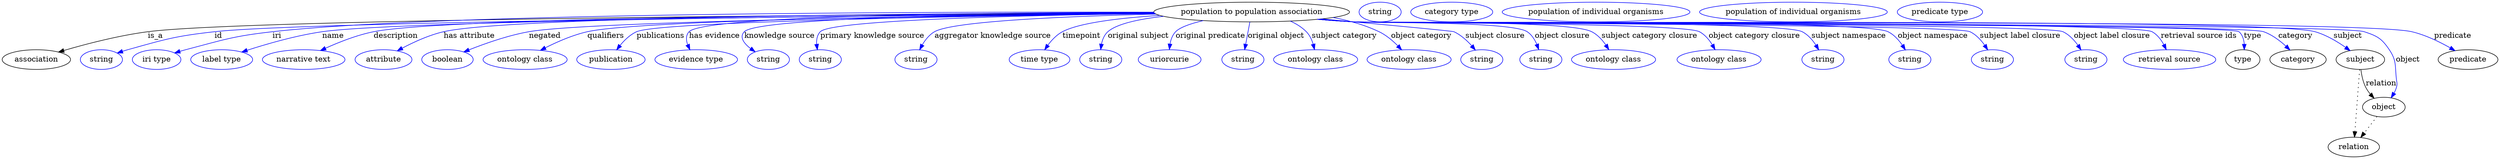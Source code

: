 digraph {
	graph [bb="0,0,4563,283"];
	node [label="\N"];
	"population to population association"	[height=0.5,
		label="population to population association",
		pos="2283.4,265",
		width=4.9648];
	association	[height=0.5,
		pos="62.394,178",
		width=1.7332];
	"population to population association" -> association	[label=is_a,
		lp="280.39,221.5",
		pos="e,102.91,191.77 2105.2,263.18 1646,260.74 445.54,252.21 266.39,229 213.11,222.1 153.58,206.57 112.65,194.64"];
	id	[color=blue,
		height=0.5,
		label=string,
		pos="181.39,178",
		width=1.0652];
	"population to population association" -> id	[color=blue,
		label=id,
		lp="395.39,221.5",
		pos="e,210.38,189.98 2106.1,262.61 1667.6,258.9 555.78,247.75 388.39,229 316.67,220.97 298.9,215.43 229.39,196 226.29,195.13 223.09,194.17 \
219.89,193.15",
		style=solid];
	iri	[color=blue,
		height=0.5,
		label="iri type",
		pos="282.39,178",
		width=1.2277];
	"population to population association" -> iri	[color=blue,
		label=iri,
		lp="501.39,221.5",
		pos="e,315.32,190.15 2104.6,264.74 1715.3,265.65 801.28,263.85 493.39,229 422.11,220.93 404.75,214.31 335.39,196 332.02,195.11 328.55,\
194.13 325.07,193.11",
		style=solid];
	name	[color=blue,
		height=0.5,
		label="label type",
		pos="401.39,178",
		width=1.5707];
	"population to population association" -> name	[color=blue,
		label=name,
		lp="604.39,221.5",
		pos="e,437.98,191.87 2105.9,262.82 1700.8,259.75 731.58,250.29 584.39,229 537.02,222.15 484.46,206.96 447.86,195.11",
		style=solid];
	description	[color=blue,
		height=0.5,
		label="narrative text",
		pos="551.39,178",
		width=2.0943];
	"population to population association" -> description	[color=blue,
		label=description,
		lp="717.89,221.5",
		pos="e,581.77,194.62 2105,263.68 1715.7,262.46 813.94,256.65 677.39,229 647.36,222.92 615.28,210.09 591.01,198.95",
		style=solid];
	"has attribute"	[color=blue,
		height=0.5,
		label=attribute,
		pos="696.39,178",
		width=1.4443];
	"population to population association" -> "has attribute"	[color=blue,
		label="has attribute",
		lp="852.39,221.5",
		pos="e,721.33,194.01 2104.7,263.81 1738.9,262.84 928.68,257.46 805.39,229 778.89,222.88 751.04,209.98 730.13,198.82",
		style=solid];
	negated	[color=blue,
		height=0.5,
		label=boolean,
		pos="813.39,178",
		width=1.2999];
	"population to population association" -> negated	[color=blue,
		label=negated,
		lp="990.39,221.5",
		pos="e,843.03,191.96 2106.7,262.26 1772.3,258.53 1070.9,248.49 961.39,229 923.37,222.23 881.85,207.52 852.5,195.8",
		style=solid];
	qualifiers	[color=blue,
		height=0.5,
		label="ontology class",
		pos="954.39,178",
		width=2.1304];
	"population to population association" -> qualifiers	[color=blue,
		label=qualifiers,
		lp="1101.9,221.5",
		pos="e,982.4,194.93 2106,262.64 1793,259.68 1166.6,251.07 1068.4,229 1041.6,222.97 1013.3,210.59 991.57,199.66",
		style=solid];
	publications	[color=blue,
		height=0.5,
		label=publication,
		pos="1111.4,178",
		width=1.7332];
	"population to population association" -> publications	[color=blue,
		label=publications,
		lp="1202.4,221.5",
		pos="e,1121.9,195.78 2107,262.04 1801.1,258.14 1200.7,248.1 1158.4,229 1146.3,223.57 1135.9,213.45 1128,203.73",
		style=solid];
	"has evidence"	[color=blue,
		height=0.5,
		label="evidence type",
		pos="1267.4,178",
		width=2.0943];
	"population to population association" -> "has evidence"	[color=blue,
		label="has evidence",
		lp="1300.9,221.5",
		pos="e,1255.9,195.88 2104.6,264.29 1817.7,263.86 1283.4,259 1254.4,229 1248.2,222.63 1248.8,213.73 1251.7,205.2",
		style=solid];
	"knowledge source"	[color=blue,
		height=0.5,
		label=string,
		pos="1399.4,178",
		width=1.0652];
	"population to population association" -> "knowledge source"	[color=blue,
		label="knowledge source",
		lp="1419.9,221.5",
		pos="e,1375.2,192.24 2105.2,263.56 1842.9,262.02 1380.9,255.53 1355.4,229 1345.9,219.09 1354.7,207.6 1366.9,198.13",
		style=solid];
	"primary knowledge source"	[color=blue,
		height=0.5,
		label=string,
		pos="1494.4,178",
		width=1.0652];
	"population to population association" -> "primary knowledge source"	[color=blue,
		label="primary knowledge source",
		lp="1589.4,221.5",
		pos="e,1489,196.04 2106.5,262.27 1880.4,259.17 1515.2,250.8 1494.4,229 1488.6,222.94 1487.2,214.32 1487.7,205.94",
		style=solid];
	"aggregator knowledge source"	[color=blue,
		height=0.5,
		label=string,
		pos="1669.4,178",
		width=1.0652];
	"population to population association" -> "aggregator knowledge source"	[color=blue,
		label="aggregator knowledge source",
		lp="1809.9,221.5",
		pos="e,1676.1,196.02 2108.3,261.19 1950.5,257.4 1738,248.68 1703.4,229 1693.8,223.55 1686.4,214.16 1680.9,204.98",
		style=solid];
	timepoint	[color=blue,
		height=0.5,
		label="time type",
		pos="1895.4,178",
		width=1.5346];
	"population to population association" -> timepoint	[color=blue,
		label=timepoint,
		lp="1972.4,221.5",
		pos="e,1904.8,195.92 2115.3,258.82 2043.3,254.2 1968.6,245.48 1937.4,229 1926.7,223.32 1917.5,213.63 1910.6,204.28",
		style=solid];
	"original subject"	[color=blue,
		height=0.5,
		label=string,
		pos="2007.4,178",
		width=1.0652];
	"population to population association" -> "original subject"	[color=blue,
		label="original subject",
		lp="2076.4,221.5",
		pos="e,2007.3,196.33 2122.3,257.17 2077.6,252.15 2036.9,243.58 2020.4,229 2013.9,223.25 2010.5,214.72 2008.7,206.31",
		style=solid];
	"original predicate"	[color=blue,
		height=0.5,
		label=uriorcurie,
		pos="2133.4,178",
		width=1.5887];
	"population to population association" -> "original predicate"	[color=blue,
		label="original predicate",
		lp="2207.9,221.5",
		pos="e,2132.9,196.42 2194.8,249.34 2172.3,243.97 2152.3,237.17 2144.4,229 2138.6,222.99 2135.5,214.63 2134,206.47",
		style=solid];
	"original object"	[color=blue,
		height=0.5,
		label=string,
		pos="2267.4,178",
		width=1.0652];
	"population to population association" -> "original object"	[color=blue,
		label="original object",
		lp="2327.9,221.5",
		pos="e,2270.6,196.18 2280.2,246.8 2278,235.16 2275,219.55 2272.5,206.24",
		style=solid];
	"subject category"	[color=blue,
		height=0.5,
		label="ontology class",
		pos="2400.4,178",
		width=2.1304];
	"population to population association" -> "subject category"	[color=blue,
		label="subject category",
		lp="2452.9,221.5",
		pos="e,2398.4,196.3 2354,248.46 2364.9,243.63 2375.2,237.3 2383.4,229 2389.5,222.8 2393.5,214.29 2396,206.04",
		style=solid];
	"object category"	[color=blue,
		height=0.5,
		label="ontology class",
		pos="2571.4,178",
		width=2.1304];
	"population to population association" -> "object category"	[color=blue,
		label="object category",
		lp="2593.9,221.5",
		pos="e,2557.8,195.72 2432.1,254.99 2461,249.59 2490.3,241.37 2516.4,229 2529.3,222.88 2541.3,212.74 2550.8,203.17",
		style=solid];
	"subject closure"	[color=blue,
		height=0.5,
		label=string,
		pos="2704.4,178",
		width=1.0652];
	"population to population association" -> "subject closure"	[color=blue,
		label="subject closure",
		lp="2728.9,221.5",
		pos="e,2692.6,195.5 2411.2,252.41 2517,242.73 2650.6,230.31 2653.4,229 2665.9,223.2 2677.1,213.04 2685.8,203.39",
		style=solid];
	"object closure"	[color=blue,
		height=0.5,
		label=string,
		pos="2812.4,178",
		width=1.0652];
	"population to population association" -> "object closure"	[color=blue,
		label="object closure",
		lp="2851.4,221.5",
		pos="e,2808.5,196.38 2408.5,252.1 2429.5,250.27 2451,248.5 2471.4,247 2506.5,244.42 2758,248.33 2787.4,229 2795.6,223.59 2801.2,214.63 \
2805,205.78",
		style=solid];
	"subject category closure"	[color=blue,
		height=0.5,
		label="ontology class",
		pos="2945.4,178",
		width=2.1304];
	"population to population association" -> "subject category closure"	[color=blue,
		label="subject category closure",
		lp="3010.9,221.5",
		pos="e,2936.8,196.16 2407,251.96 2428.4,250.12 2450.5,248.37 2471.4,247 2519.6,243.83 2862.3,250.8 2905.4,229 2916,223.62 2924.8,213.98 \
2931.3,204.59",
		style=solid];
	"object category closure"	[color=blue,
		height=0.5,
		label="ontology class",
		pos="3138.4,178",
		width=2.1304];
	"population to population association" -> "object category closure"	[color=blue,
		label="object category closure",
		lp="3202.9,221.5",
		pos="e,3131.1,196.17 2405.7,251.84 2427.5,249.98 2450.1,248.26 2471.4,247 2506.4,244.92 3071.4,245.43 3102.4,229 3112.4,223.68 3120.3,\
214.19 3126.1,204.89",
		style=solid];
	"subject namespace"	[color=blue,
		height=0.5,
		label=string,
		pos="3328.4,178",
		width=1.0652];
	"population to population association" -> "subject namespace"	[color=blue,
		label="subject namespace",
		lp="3375.4,221.5",
		pos="e,3320.7,195.73 2404.9,251.79 2427,249.92 2449.9,248.21 2471.4,247 2516.8,244.45 3249.8,249.67 3290.4,229 3300.8,223.67 3309.2,213.99 \
3315.4,204.55",
		style=solid];
	"object namespace"	[color=blue,
		height=0.5,
		label=string,
		pos="3487.4,178",
		width=1.0652];
	"population to population association" -> "object namespace"	[color=blue,
		label="object namespace",
		lp="3529.4,221.5",
		pos="e,3479.1,195.77 2404.7,251.75 2426.8,249.87 2449.8,248.17 2471.4,247 2525.5,244.06 3398.7,252.94 3447.4,229 3458.2,223.66 3467.1,\
213.84 3473.7,204.31",
		style=solid];
	"subject label closure"	[color=blue,
		height=0.5,
		label=string,
		pos="3638.4,178",
		width=1.0652];
	"population to population association" -> "subject label closure"	[color=blue,
		label="subject label closure",
		lp="3689.4,221.5",
		pos="e,3629.8,195.79 2404.4,251.72 2426.7,249.85 2449.7,248.15 2471.4,247 2502.6,245.34 3569.2,242.61 3597.4,229 3608.4,223.69 3617.4,\
213.87 3624.2,204.34",
		style=solid];
	"object label closure"	[color=blue,
		height=0.5,
		label=string,
		pos="3809.4,178",
		width=1.0652];
	"population to population association" -> "object label closure"	[color=blue,
		label="object label closure",
		lp="3856.9,221.5",
		pos="e,3800.5,195.81 2404.2,251.71 2426.5,249.83 2449.6,248.13 2471.4,247 2507.3,245.13 3734.9,244.43 3767.4,229 3778.5,223.72 3787.8,\
213.9 3794.7,204.36",
		style=solid];
	"retrieval source ids"	[color=blue,
		height=0.5,
		label="retrieval source",
		pos="3962.4,178",
		width=2.347];
	"population to population association" -> "retrieval source ids"	[color=blue,
		label="retrieval source ids",
		lp="4015.9,221.5",
		pos="e,3956.4,196.18 2403.9,251.7 2426.3,249.81 2449.5,248.12 2471.4,247 2511.9,244.92 3895,248.68 3930.4,229 3939.9,223.75 3946.9,214.39 \
3952,205.18",
		style=solid];
	type	[height=0.5,
		pos="4096.4,178",
		width=0.86659];
	"population to population association" -> type	[color=blue,
		label=type,
		lp="4114.4,221.5",
		pos="e,4099.1,195.98 2403.9,251.68 2426.3,249.79 2449.5,248.11 2471.4,247 2493.8,245.86 4072.5,243.84 4089.4,229 4095.9,223.32 4098.4,\
214.65 4099.1,206.12",
		style=solid];
	category	[height=0.5,
		pos="4197.4,178",
		width=1.4263];
	"population to population association" -> category	[color=blue,
		label=category,
		lp="4192.9,221.5",
		pos="e,4182.7,195.48 2403.9,251.68 2426.3,249.79 2449.5,248.1 2471.4,247 2517.5,244.67 4090.9,244.44 4134.4,229 4149.6,223.59 4164,212.83 \
4175.1,202.68",
		style=solid];
	subject	[height=0.5,
		pos="4311.4,178",
		width=1.2277];
	"population to population association" -> subject	[color=blue,
		label=subject,
		lp="4288.4,221.5",
		pos="e,4292.7,194.32 2403.9,251.66 2426.3,249.78 2449.5,248.1 2471.4,247 2568.9,242.1 4134.5,255.62 4228.4,229 4248.6,223.29 4268.7,211.3 \
4284.2,200.49",
		style=solid];
	object	[height=0.5,
		pos="4354.4,91",
		width=1.0832];
	"population to population association" -> object	[color=blue,
		label=object,
		lp="4398.4,178",
		pos="e,4367.8,108.09 2403.6,251.68 2426.1,249.78 2449.5,248.1 2471.4,247 2522.6,244.44 4269.6,244.95 4318.4,229 4342.3,221.18 4350.3,\
216.87 4364.4,196 4378.2,175.52 4374.5,166.51 4377.4,142 4378.2,135.38 4379.3,133.39 4377.4,127 4376.4,123.55 4374.9,120.13 4373.1,\
116.85",
		style=solid];
	predicate	[height=0.5,
		pos="4508.4,178",
		width=1.5165];
	"population to population association" -> predicate	[color=blue,
		label=predicate,
		lp="4480.4,221.5",
		pos="e,4484.6,194.35 2403.6,251.67 2426.1,249.78 2449.5,248.09 2471.4,247 2578.7,241.66 4300.8,253.56 4405.4,229 4430.3,223.16 4456.2,\
210.56 4475.8,199.48",
		style=solid];
	association_type	[color=blue,
		height=0.5,
		label=string,
		pos="2518.4,265",
		width=1.0652];
	association_category	[color=blue,
		height=0.5,
		label="category type",
		pos="2649.4,265",
		width=2.0762];
	subject -> object	[label=relation,
		lp="4349.4,134.5",
		pos="e,4336.5,107.23 4312.5,159.55 4313.7,149.57 4316.2,137.07 4321.4,127 4323.6,122.68 4326.5,118.52 4329.7,114.66"];
	relation	[height=0.5,
		pos="4299.4,18",
		width=1.2999];
	subject -> relation	[pos="e,4300.7,36.188 4310.1,159.79 4308,132.48 4304,78.994 4301.5,46.38",
		style=dotted];
	"population to population association_subject"	[color=blue,
		height=0.5,
		label="population of individual organisms",
		pos="2913.4,265",
		width=4.7662];
	object -> relation	[pos="e,4312.2,35.54 4341.9,73.889 4335,64.939 4326.2,53.617 4318.4,43.584",
		style=dotted];
	"population to population association_object"	[color=blue,
		height=0.5,
		label="population of individual organisms",
		pos="3274.4,265",
		width=4.7662];
	"population to population association_predicate"	[color=blue,
		height=0.5,
		label="predicate type",
		pos="3542.4,265",
		width=2.1665];
}
